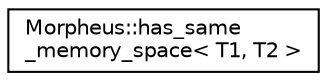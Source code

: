 digraph "Graphical Class Hierarchy"
{
 // LATEX_PDF_SIZE
  edge [fontname="Helvetica",fontsize="10",labelfontname="Helvetica",labelfontsize="10"];
  node [fontname="Helvetica",fontsize="10",shape=record];
  rankdir="LR";
  Node0 [label="Morpheus::has_same\l_memory_space\< T1, T2 \>",height=0.2,width=0.4,color="black", fillcolor="white", style="filled",URL="$classMorpheus_1_1has__same__memory__space.html",tooltip="Checks if the two types have the same valid supported memory space."];
}

